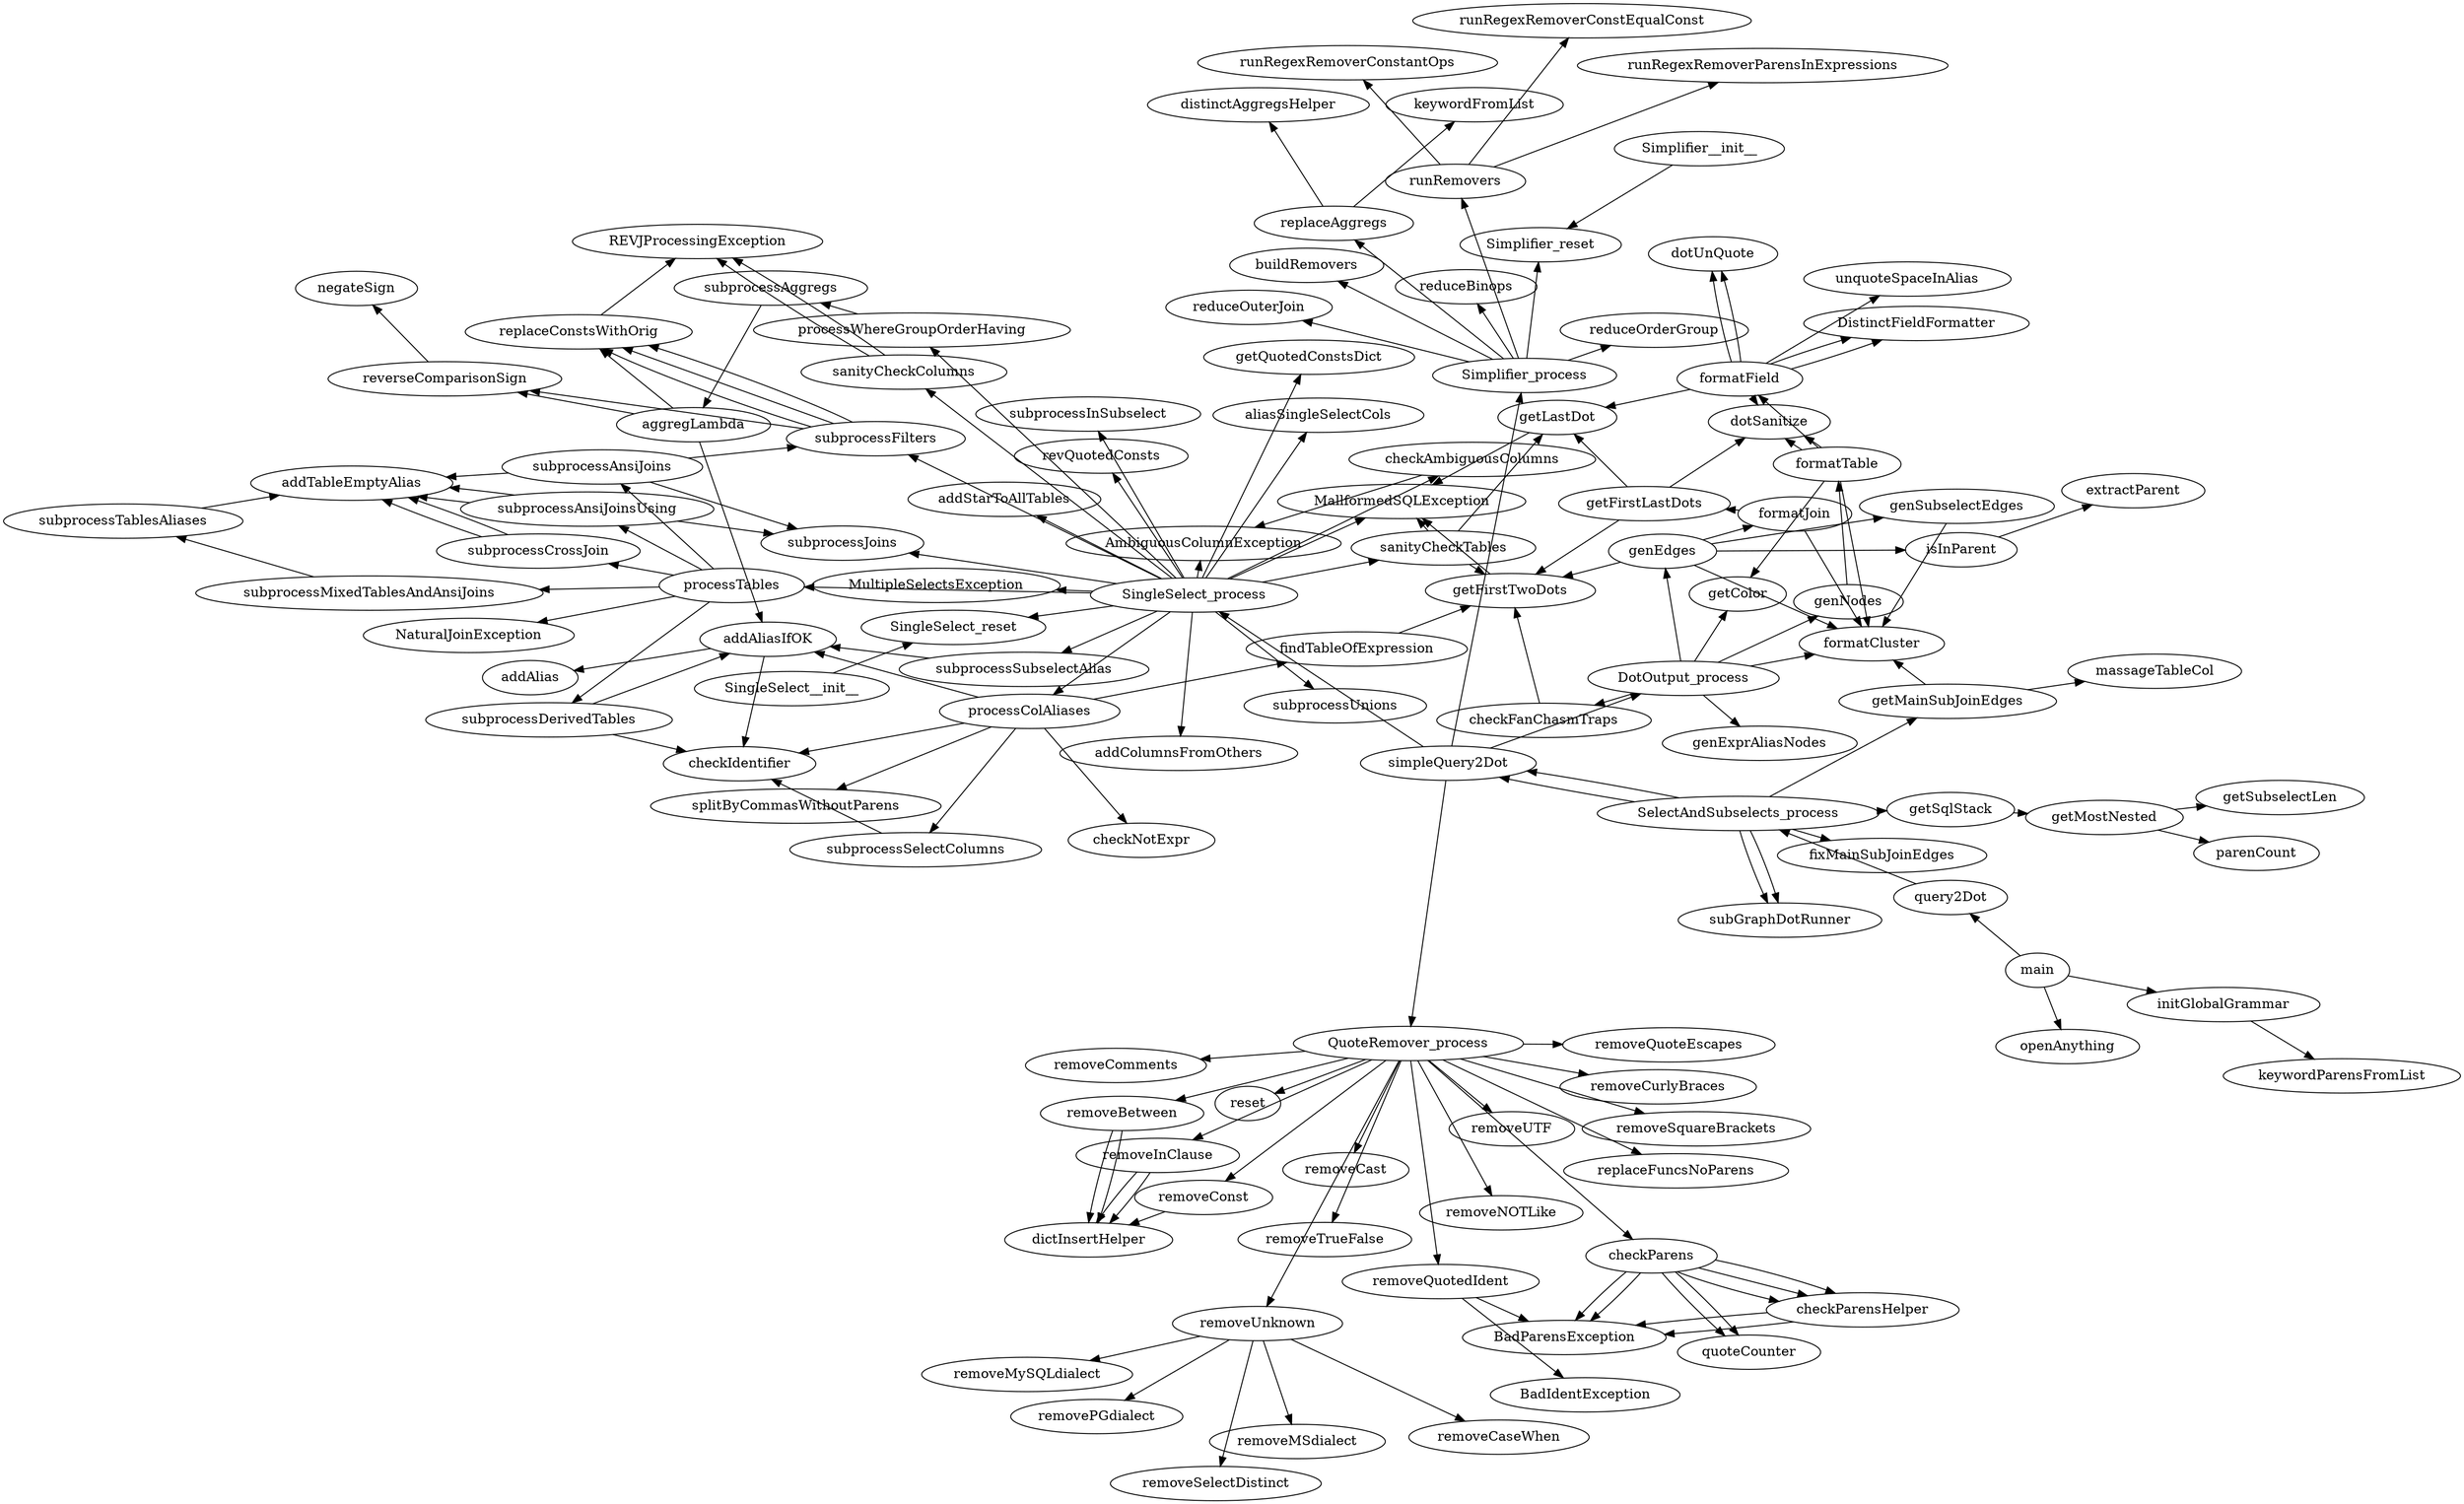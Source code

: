 digraph call_graph
{
layout=fdp

initGlobalGrammar -> keywordParensFromList
# initGlobalGrammar -> keywordFromList


checkParensHelper -> BadParensException
checkParensHelper -> BadParensException
checkParens -> quoteCounter
checkParens -> BadParensException
checkParens -> quoteCounter
checkParens -> BadParensException
checkParens -> checkParensHelper
checkParens -> checkParensHelper
checkParens -> checkParensHelper

#class QuoteRemover

removeUnknown -> removeMySQLdialect
removeUnknown -> removeMSdialect
removeUnknown -> removePGdialect
removeUnknown -> removeCaseWhen
removeUnknown -> removeSelectDistinct
removeConst -> dictInsertHelper
removeInClause -> dictInsertHelper
removeInClause -> dictInsertHelper
removeBetween -> dictInsertHelper
removeBetween -> dictInsertHelper
removeQuotedIdent -> BadIdentException
removeQuotedIdent -> BadParensException
QuoteRemover_process -> reset
QuoteRemover_process -> removeComments
QuoteRemover_process -> removeCast
QuoteRemover_process -> removeSquareBrackets
QuoteRemover_process -> removeCurlyBraces
QuoteRemover_process -> removeUTF
QuoteRemover_process -> removeQuoteEscapes
QuoteRemover_process -> removeTrueFalse
QuoteRemover_process -> removeInClause
QuoteRemover_process -> removeBetween
QuoteRemover_process -> removeNOTLike
QuoteRemover_process -> replaceFuncsNoParens
QuoteRemover_process -> removeUnknown
QuoteRemover_process -> removeConst
QuoteRemover_process -> removeQuotedIdent
QuoteRemover_process -> checkParens

#class Simplifier

Simplifier__init__ -> Simplifier_reset
replaceAggregs -> keywordFromList
replaceAggregs -> distinctAggregsHelper
runRemovers -> runRegexRemoverConstantOps
runRemovers -> runRegexRemoverParensInExpressions
runRemovers -> runRegexRemoverConstEqualConst
Simplifier_process -> reduceBinops
Simplifier_process -> replaceAggregs
Simplifier_process -> reduceOuterJoin
Simplifier_process -> Simplifier_reset
Simplifier_process -> buildRemovers
Simplifier_process -> runRemovers
Simplifier_process -> reduceOrderGroup
addAliasIfOK -> checkIdentifier
addAliasIfOK ->	addAlias
getFirstTwoDots -> MallformedSQLException
getLastDot -> MallformedSQLException

#class SingleSelect

SingleSelect__init__ -> SingleSelect_reset
sanityCheckColumns -> REVJProcessingException
sanityCheckColumns -> REVJProcessingException
checkAmbiguousColumns -> AmbiguousColumnException
subprocessSelectColumns -> checkIdentifier
aggregLambda -> reverseComparisonSign
aggregLambda -> addAliasIfOK
aggregLambda -> replaceConstsWithOrig
subprocessAggregs -> aggregLambda
findTableOfExpression -> getFirstTwoDots
processColAliases -> splitByCommasWithoutParens
processColAliases -> checkIdentifier
processColAliases -> findTableOfExpression
processColAliases -> checkNotExpr
processColAliases -> addAliasIfOK
processColAliases -> subprocessSelectColumns
replaceConstsWithOrig -> REVJProcessingException
reverseComparisonSign -> negateSign
subprocessFilters -> reverseComparisonSign
subprocessFilters -> replaceConstsWithOrig
subprocessFilters -> replaceConstsWithOrig
subprocessFilters -> replaceConstsWithOrig
subprocessSubselectAlias -> addAliasIfOK
subprocessAnsiJoins -> addTableEmptyAlias
subprocessAnsiJoins -> subprocessJoins
subprocessAnsiJoins -> subprocessFilters
subprocessAnsiJoinsUsing -> addTableEmptyAlias
subprocessAnsiJoinsUsing -> addTableEmptyAlias
subprocessAnsiJoinsUsing -> subprocessJoins
subprocessCrossJoin -> addTableEmptyAlias
subprocessCrossJoin -> addTableEmptyAlias
subprocessTablesAliases	-> addTableEmptyAlias
subprocessDerivedTables -> checkIdentifier
subprocessDerivedTables -> addAliasIfOK
processTables -> NaturalJoinException
processTables -> subprocessDerivedTables
processTables -> subprocessAnsiJoinsUsing
processTables -> subprocessMixedTablesAndAnsiJoins
processTables -> subprocessCrossJoin
processTables -> subprocessAnsiJoins
subprocessMixedTablesAndAnsiJoins -> subprocessTablesAliases
processWhereGroupOrderHaving -> subprocessAggregs
sanityCheckTables -> getFirstTwoDots
sanityCheckTables -> getLastDot
sanityCheckTables -> MallformedSQLException
SingleSelect_process -> SingleSelect_reset
SingleSelect_process -> revQuotedConsts
SingleSelect_process -> getQuotedConstsDict
SingleSelect_process -> subprocessUnions
SingleSelect_process -> MultipleSelectsException
SingleSelect_process -> AmbiguousColumnException
SingleSelect_process -> MallformedSQLException
SingleSelect_process -> processColAliases
SingleSelect_process -> processTables
SingleSelect_process -> subprocessSubselectAlias
SingleSelect_process -> processWhereGroupOrderHaving
SingleSelect_process -> subprocessFilters
SingleSelect_process -> subprocessJoins
SingleSelect_process -> subprocessInSubselect
SingleSelect_process -> aliasSingleSelectCols
SingleSelect_process -> addColumnsFromOthers
SingleSelect_process -> sanityCheckColumns		
SingleSelect_process -> checkAmbiguousColumns
SingleSelect_process -> sanityCheckTables
SingleSelect_process -> addStarToAllTables

#class DotOutput

isInParent -> extractParent
formatField -> getLastDot
formatField -> dotSanitize
formatField -> dotUnQuote
formatField -> DistinctFieldFormatter
formatField -> dotUnQuote
formatField -> DistinctFieldFormatter
formatField -> unquoteSpaceInAlias
formatTable -> dotSanitize
formatTable -> formatCluster
formatTable -> dotSanitize
formatTable -> getColor
formatTable -> formatField
genNodes -> formatTable
getFirstLastDots -> getLastDot
getFirstLastDots -> dotSanitize
getFirstLastDots -> getFirstTwoDots
formatJoin -> getFirstLastDots
formatJoin -> formatCluster
genEdges -> isInParent
genEdges -> getFirstTwoDots
genEdges -> formatJoin
genEdges -> genSubselectEdges
genEdges -> formatCluster
genSubselectEdges -> formatCluster
checkFanChasmTraps -> getFirstTwoDots
DotOutput_process -> getColor
DotOutput_process -> formatCluster
DotOutput_process -> genNodes
DotOutput_process -> genExprAliasNodes
DotOutput_process -> genEdges
DotOutput_process -> checkFanChasmTraps

#class SelectAndSubselects

getMostNested -> parenCount
getMostNested -> getSubselectLen

getSqlStack -> getMostNested

getMainSubJoinEdges -> formatCluster
getMainSubJoinEdges -> massageTableCol

SelectAndSubselects_process -> getSqlStack
SelectAndSubselects_process -> simpleQuery2Dot
SelectAndSubselects_process -> subGraphDotRunner
SelectAndSubselects_process -> simpleQuery2Dot
SelectAndSubselects_process -> subGraphDotRunner
SelectAndSubselects_process -> getMainSubJoinEdges
SelectAndSubselects_process -> fixMainSubJoinEdges

simpleQuery2Dot -> Simplifier_process
simpleQuery2Dot -> QuoteRemover_process
simpleQuery2Dot -> SingleSelect_process
simpleQuery2Dot -> DotOutput_process
query2Dot ->  SelectAndSubselects_process

#class main
main -> initGlobalGrammar
main -> openAnything
main -> query2Dot

}